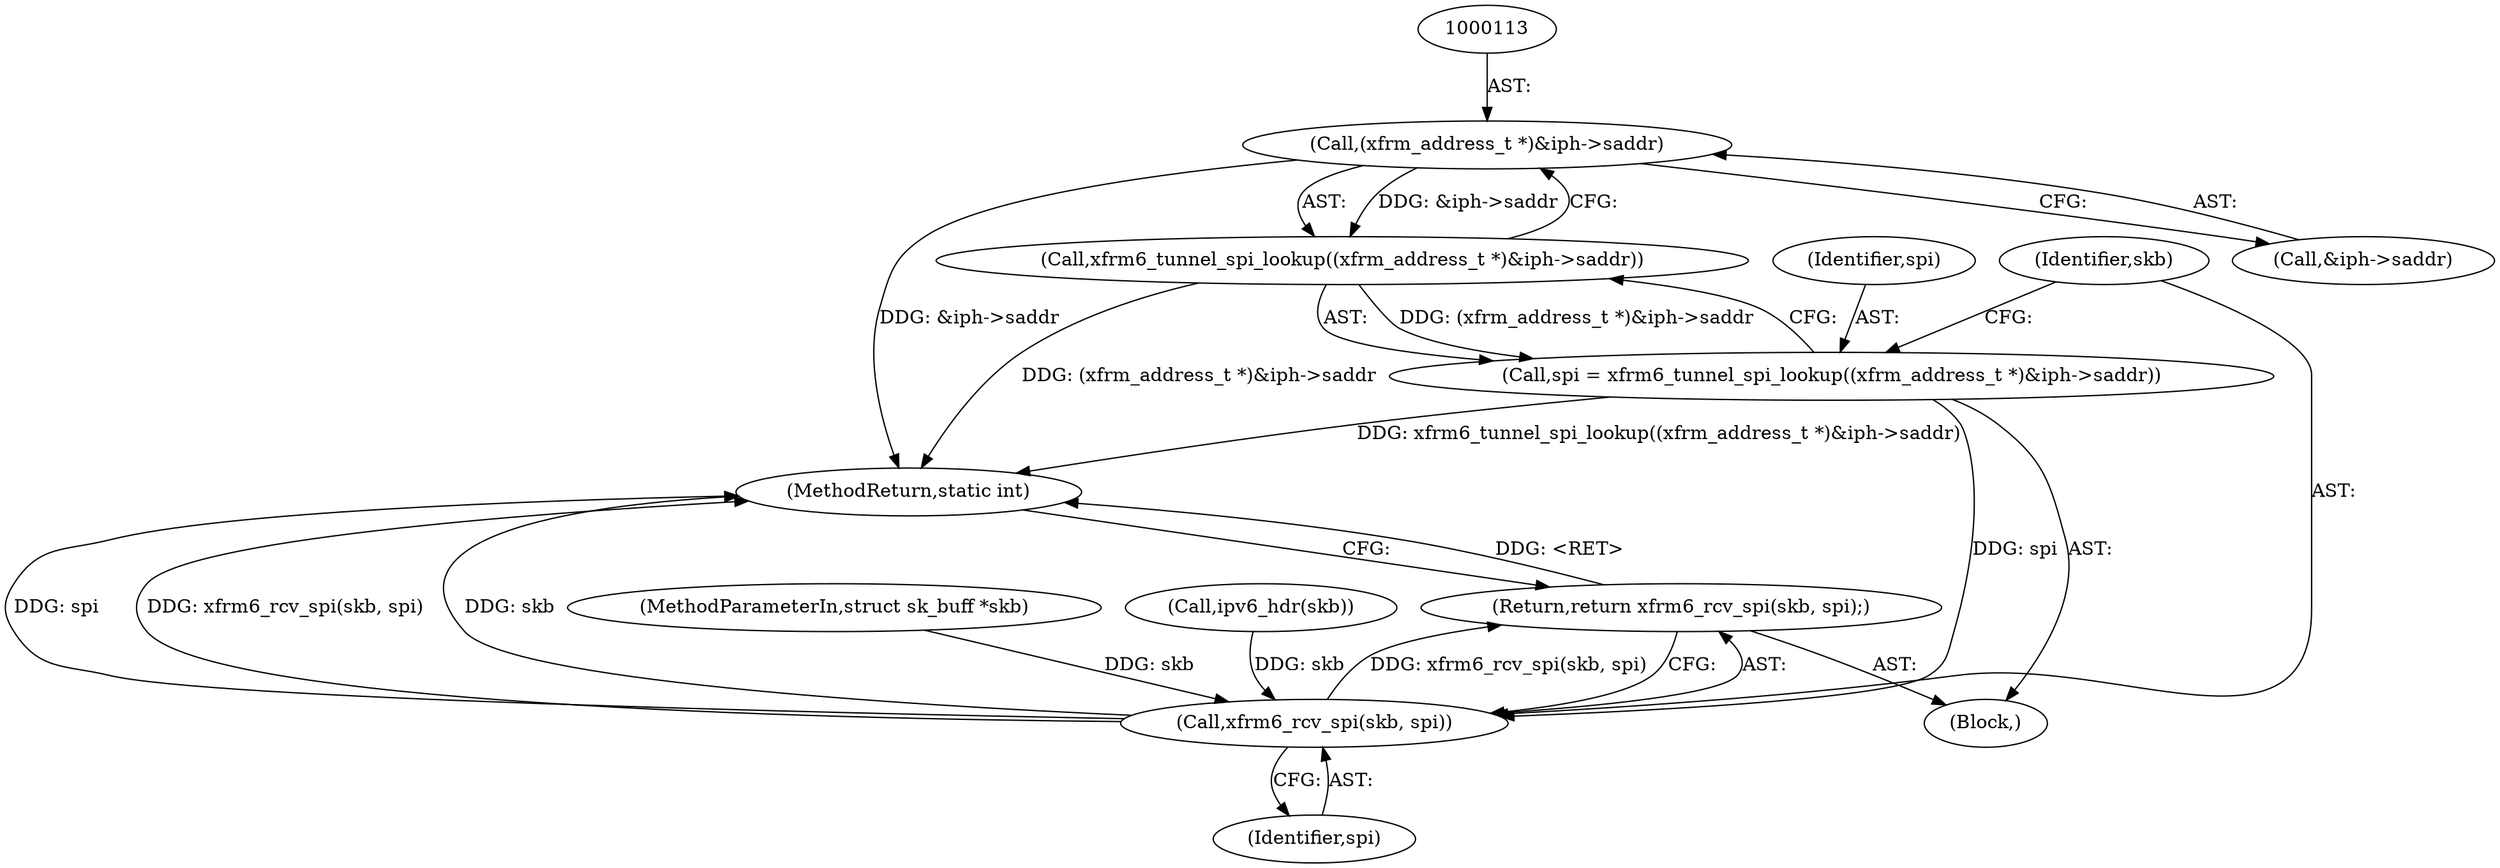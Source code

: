 digraph "1_linux_d0772b70faaf8e9f2013b6c4273d94d5eac8047a@pointer" {
"1000112" [label="(Call,(xfrm_address_t *)&iph->saddr)"];
"1000111" [label="(Call,xfrm6_tunnel_spi_lookup((xfrm_address_t *)&iph->saddr))"];
"1000109" [label="(Call,spi = xfrm6_tunnel_spi_lookup((xfrm_address_t *)&iph->saddr))"];
"1000119" [label="(Call,xfrm6_rcv_spi(skb, spi))"];
"1000118" [label="(Return,return xfrm6_rcv_spi(skb, spi);)"];
"1000122" [label="(MethodReturn,static int)"];
"1000121" [label="(Identifier,spi)"];
"1000114" [label="(Call,&iph->saddr)"];
"1000112" [label="(Call,(xfrm_address_t *)&iph->saddr)"];
"1000109" [label="(Call,spi = xfrm6_tunnel_spi_lookup((xfrm_address_t *)&iph->saddr))"];
"1000110" [label="(Identifier,spi)"];
"1000102" [label="(Block,)"];
"1000119" [label="(Call,xfrm6_rcv_spi(skb, spi))"];
"1000101" [label="(MethodParameterIn,struct sk_buff *skb)"];
"1000111" [label="(Call,xfrm6_tunnel_spi_lookup((xfrm_address_t *)&iph->saddr))"];
"1000118" [label="(Return,return xfrm6_rcv_spi(skb, spi);)"];
"1000106" [label="(Call,ipv6_hdr(skb))"];
"1000120" [label="(Identifier,skb)"];
"1000112" -> "1000111"  [label="AST: "];
"1000112" -> "1000114"  [label="CFG: "];
"1000113" -> "1000112"  [label="AST: "];
"1000114" -> "1000112"  [label="AST: "];
"1000111" -> "1000112"  [label="CFG: "];
"1000112" -> "1000122"  [label="DDG: &iph->saddr"];
"1000112" -> "1000111"  [label="DDG: &iph->saddr"];
"1000111" -> "1000109"  [label="AST: "];
"1000109" -> "1000111"  [label="CFG: "];
"1000111" -> "1000122"  [label="DDG: (xfrm_address_t *)&iph->saddr"];
"1000111" -> "1000109"  [label="DDG: (xfrm_address_t *)&iph->saddr"];
"1000109" -> "1000102"  [label="AST: "];
"1000110" -> "1000109"  [label="AST: "];
"1000120" -> "1000109"  [label="CFG: "];
"1000109" -> "1000122"  [label="DDG: xfrm6_tunnel_spi_lookup((xfrm_address_t *)&iph->saddr)"];
"1000109" -> "1000119"  [label="DDG: spi"];
"1000119" -> "1000118"  [label="AST: "];
"1000119" -> "1000121"  [label="CFG: "];
"1000120" -> "1000119"  [label="AST: "];
"1000121" -> "1000119"  [label="AST: "];
"1000118" -> "1000119"  [label="CFG: "];
"1000119" -> "1000122"  [label="DDG: spi"];
"1000119" -> "1000122"  [label="DDG: xfrm6_rcv_spi(skb, spi)"];
"1000119" -> "1000122"  [label="DDG: skb"];
"1000119" -> "1000118"  [label="DDG: xfrm6_rcv_spi(skb, spi)"];
"1000106" -> "1000119"  [label="DDG: skb"];
"1000101" -> "1000119"  [label="DDG: skb"];
"1000118" -> "1000102"  [label="AST: "];
"1000122" -> "1000118"  [label="CFG: "];
"1000118" -> "1000122"  [label="DDG: <RET>"];
}
